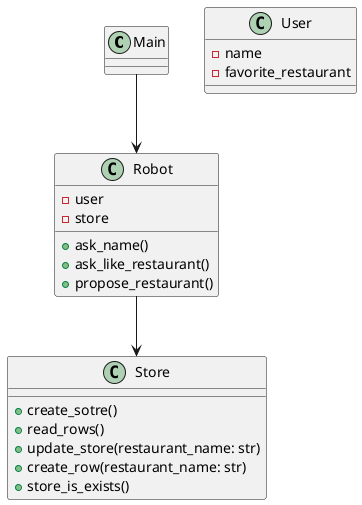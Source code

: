 @startuml

class Main

class Robot{
    -user
    -store
    +ask_name()
    +ask_like_restaurant()
    +propose_restaurant()
}

class Store{
    +create_sotre()
    +read_rows()
    +update_store(restaurant_name: str)
    +create_row(restaurant_name: str)
    +store_is_exists()
}

class User{
    -name
    -favorite_restaurant
}

Main --> Robot
Robot --> Store


@enduml